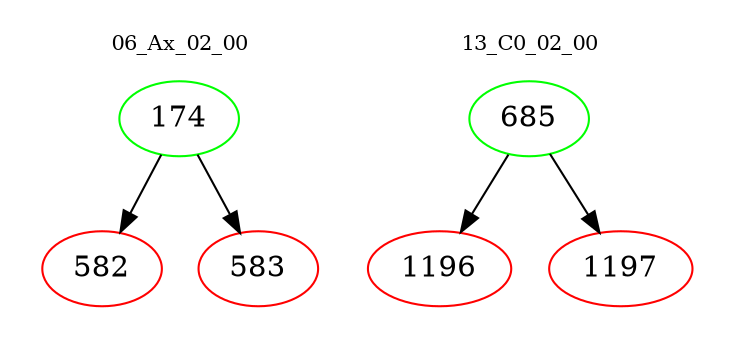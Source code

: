 digraph{
subgraph cluster_0 {
color = white
label = "06_Ax_02_00";
fontsize=10;
T0_174 [label="174", color="green"]
T0_174 -> T0_582 [color="black"]
T0_582 [label="582", color="red"]
T0_174 -> T0_583 [color="black"]
T0_583 [label="583", color="red"]
}
subgraph cluster_1 {
color = white
label = "13_C0_02_00";
fontsize=10;
T1_685 [label="685", color="green"]
T1_685 -> T1_1196 [color="black"]
T1_1196 [label="1196", color="red"]
T1_685 -> T1_1197 [color="black"]
T1_1197 [label="1197", color="red"]
}
}
